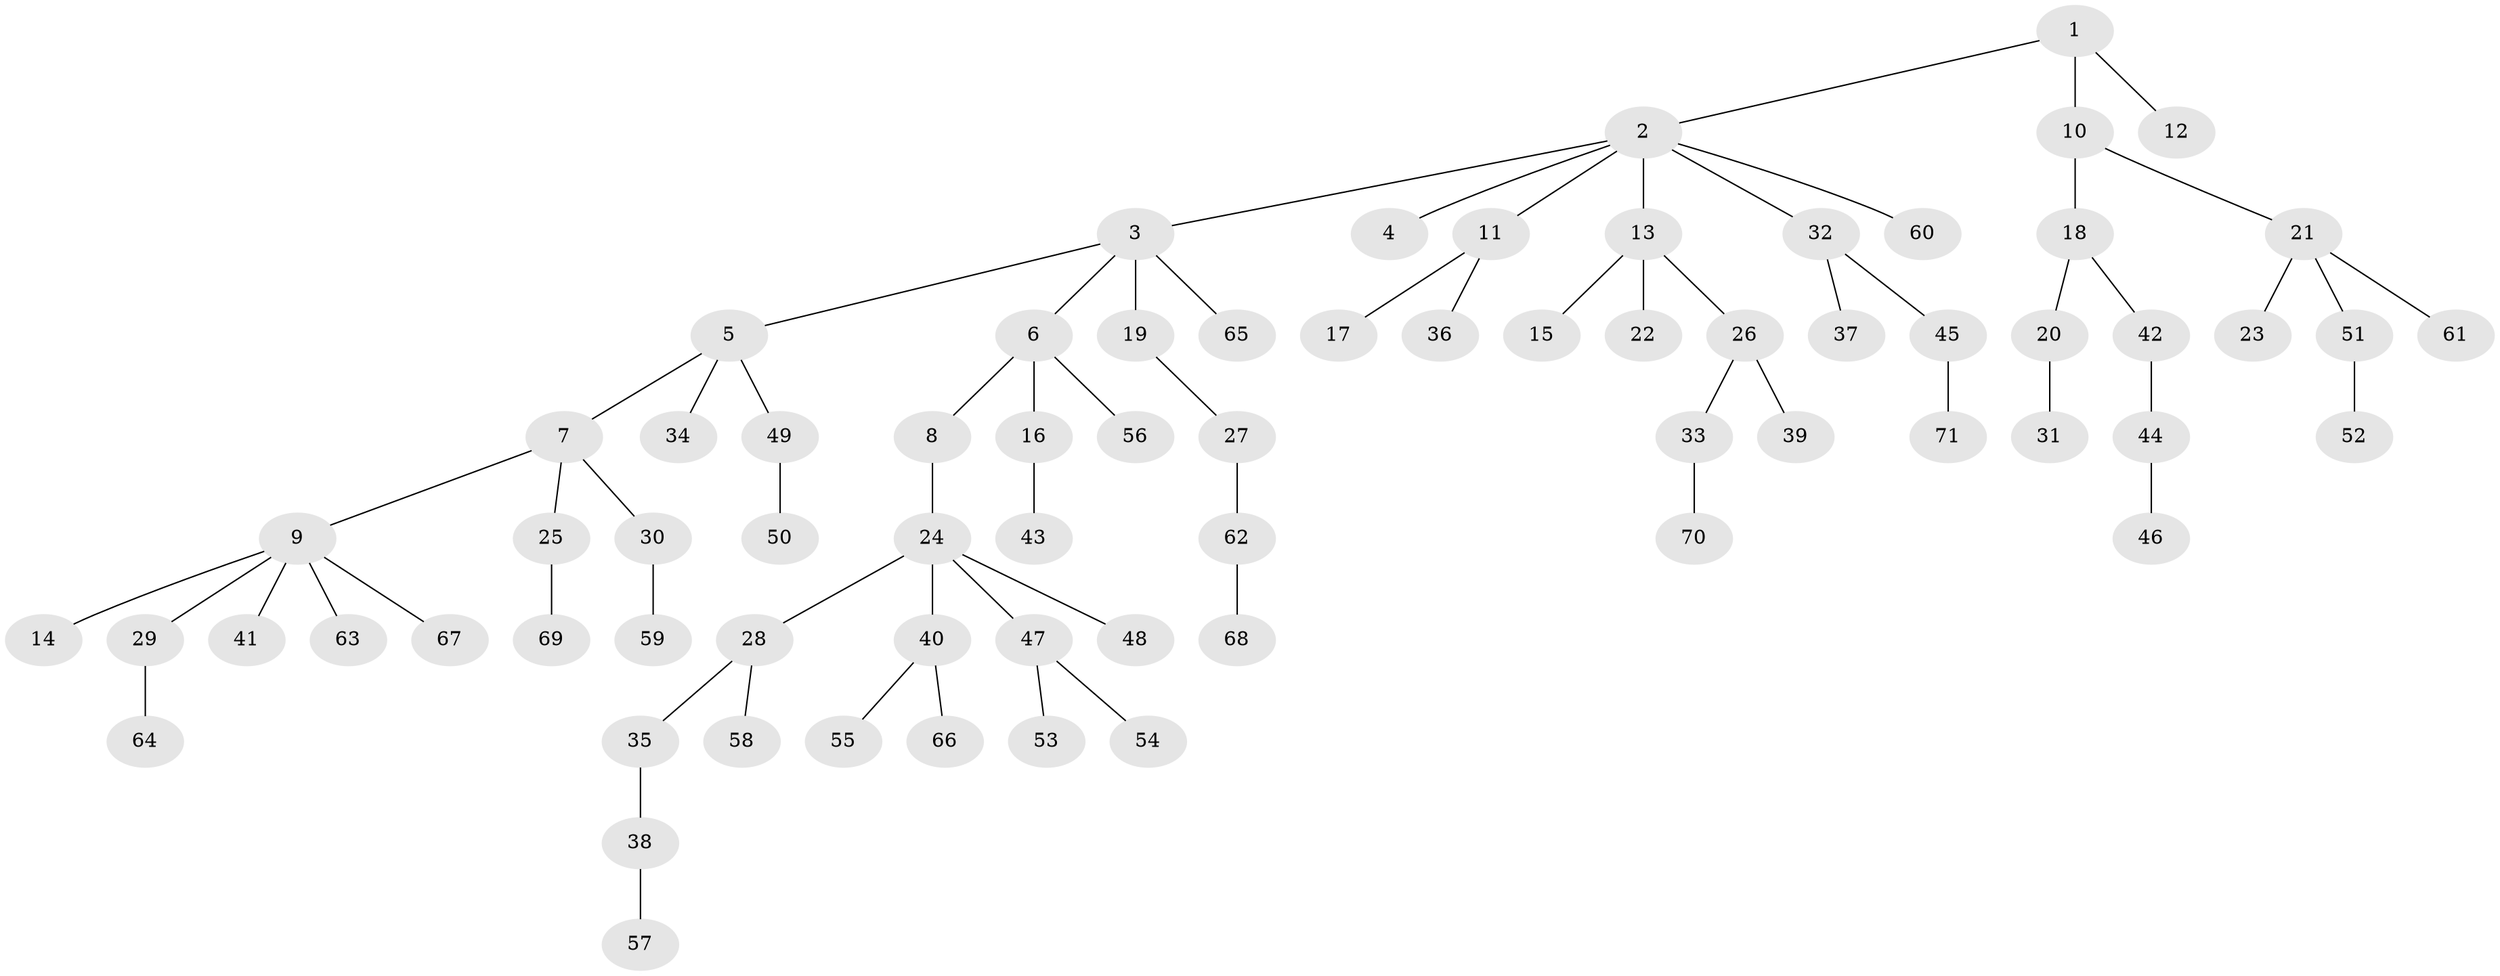 // original degree distribution, {4: 0.06779661016949153, 8: 0.00847457627118644, 5: 0.03389830508474576, 2: 0.2966101694915254, 7: 0.00847457627118644, 3: 0.11864406779661017, 1: 0.4661016949152542}
// Generated by graph-tools (version 1.1) at 2025/51/03/04/25 22:51:57]
// undirected, 71 vertices, 70 edges
graph export_dot {
  node [color=gray90,style=filled];
  1;
  2;
  3;
  4;
  5;
  6;
  7;
  8;
  9;
  10;
  11;
  12;
  13;
  14;
  15;
  16;
  17;
  18;
  19;
  20;
  21;
  22;
  23;
  24;
  25;
  26;
  27;
  28;
  29;
  30;
  31;
  32;
  33;
  34;
  35;
  36;
  37;
  38;
  39;
  40;
  41;
  42;
  43;
  44;
  45;
  46;
  47;
  48;
  49;
  50;
  51;
  52;
  53;
  54;
  55;
  56;
  57;
  58;
  59;
  60;
  61;
  62;
  63;
  64;
  65;
  66;
  67;
  68;
  69;
  70;
  71;
  1 -- 2 [weight=1.0];
  1 -- 10 [weight=1.0];
  1 -- 12 [weight=1.0];
  2 -- 3 [weight=1.0];
  2 -- 4 [weight=1.0];
  2 -- 11 [weight=1.0];
  2 -- 13 [weight=1.0];
  2 -- 32 [weight=1.0];
  2 -- 60 [weight=1.0];
  3 -- 5 [weight=1.0];
  3 -- 6 [weight=1.0];
  3 -- 19 [weight=1.0];
  3 -- 65 [weight=1.0];
  5 -- 7 [weight=1.0];
  5 -- 34 [weight=1.0];
  5 -- 49 [weight=1.0];
  6 -- 8 [weight=1.0];
  6 -- 16 [weight=1.0];
  6 -- 56 [weight=1.0];
  7 -- 9 [weight=1.0];
  7 -- 25 [weight=1.0];
  7 -- 30 [weight=1.0];
  8 -- 24 [weight=1.0];
  9 -- 14 [weight=1.0];
  9 -- 29 [weight=1.0];
  9 -- 41 [weight=1.0];
  9 -- 63 [weight=1.0];
  9 -- 67 [weight=1.0];
  10 -- 18 [weight=1.0];
  10 -- 21 [weight=1.0];
  11 -- 17 [weight=1.0];
  11 -- 36 [weight=1.0];
  13 -- 15 [weight=1.0];
  13 -- 22 [weight=1.0];
  13 -- 26 [weight=1.0];
  16 -- 43 [weight=1.0];
  18 -- 20 [weight=1.0];
  18 -- 42 [weight=1.0];
  19 -- 27 [weight=1.0];
  20 -- 31 [weight=1.0];
  21 -- 23 [weight=1.0];
  21 -- 51 [weight=1.0];
  21 -- 61 [weight=1.0];
  24 -- 28 [weight=1.0];
  24 -- 40 [weight=1.0];
  24 -- 47 [weight=1.0];
  24 -- 48 [weight=1.0];
  25 -- 69 [weight=1.0];
  26 -- 33 [weight=1.0];
  26 -- 39 [weight=1.0];
  27 -- 62 [weight=1.0];
  28 -- 35 [weight=1.0];
  28 -- 58 [weight=1.0];
  29 -- 64 [weight=1.0];
  30 -- 59 [weight=1.0];
  32 -- 37 [weight=1.0];
  32 -- 45 [weight=1.0];
  33 -- 70 [weight=1.0];
  35 -- 38 [weight=1.0];
  38 -- 57 [weight=1.0];
  40 -- 55 [weight=1.0];
  40 -- 66 [weight=1.0];
  42 -- 44 [weight=1.0];
  44 -- 46 [weight=1.0];
  45 -- 71 [weight=1.0];
  47 -- 53 [weight=1.0];
  47 -- 54 [weight=1.0];
  49 -- 50 [weight=1.0];
  51 -- 52 [weight=1.0];
  62 -- 68 [weight=1.0];
}

